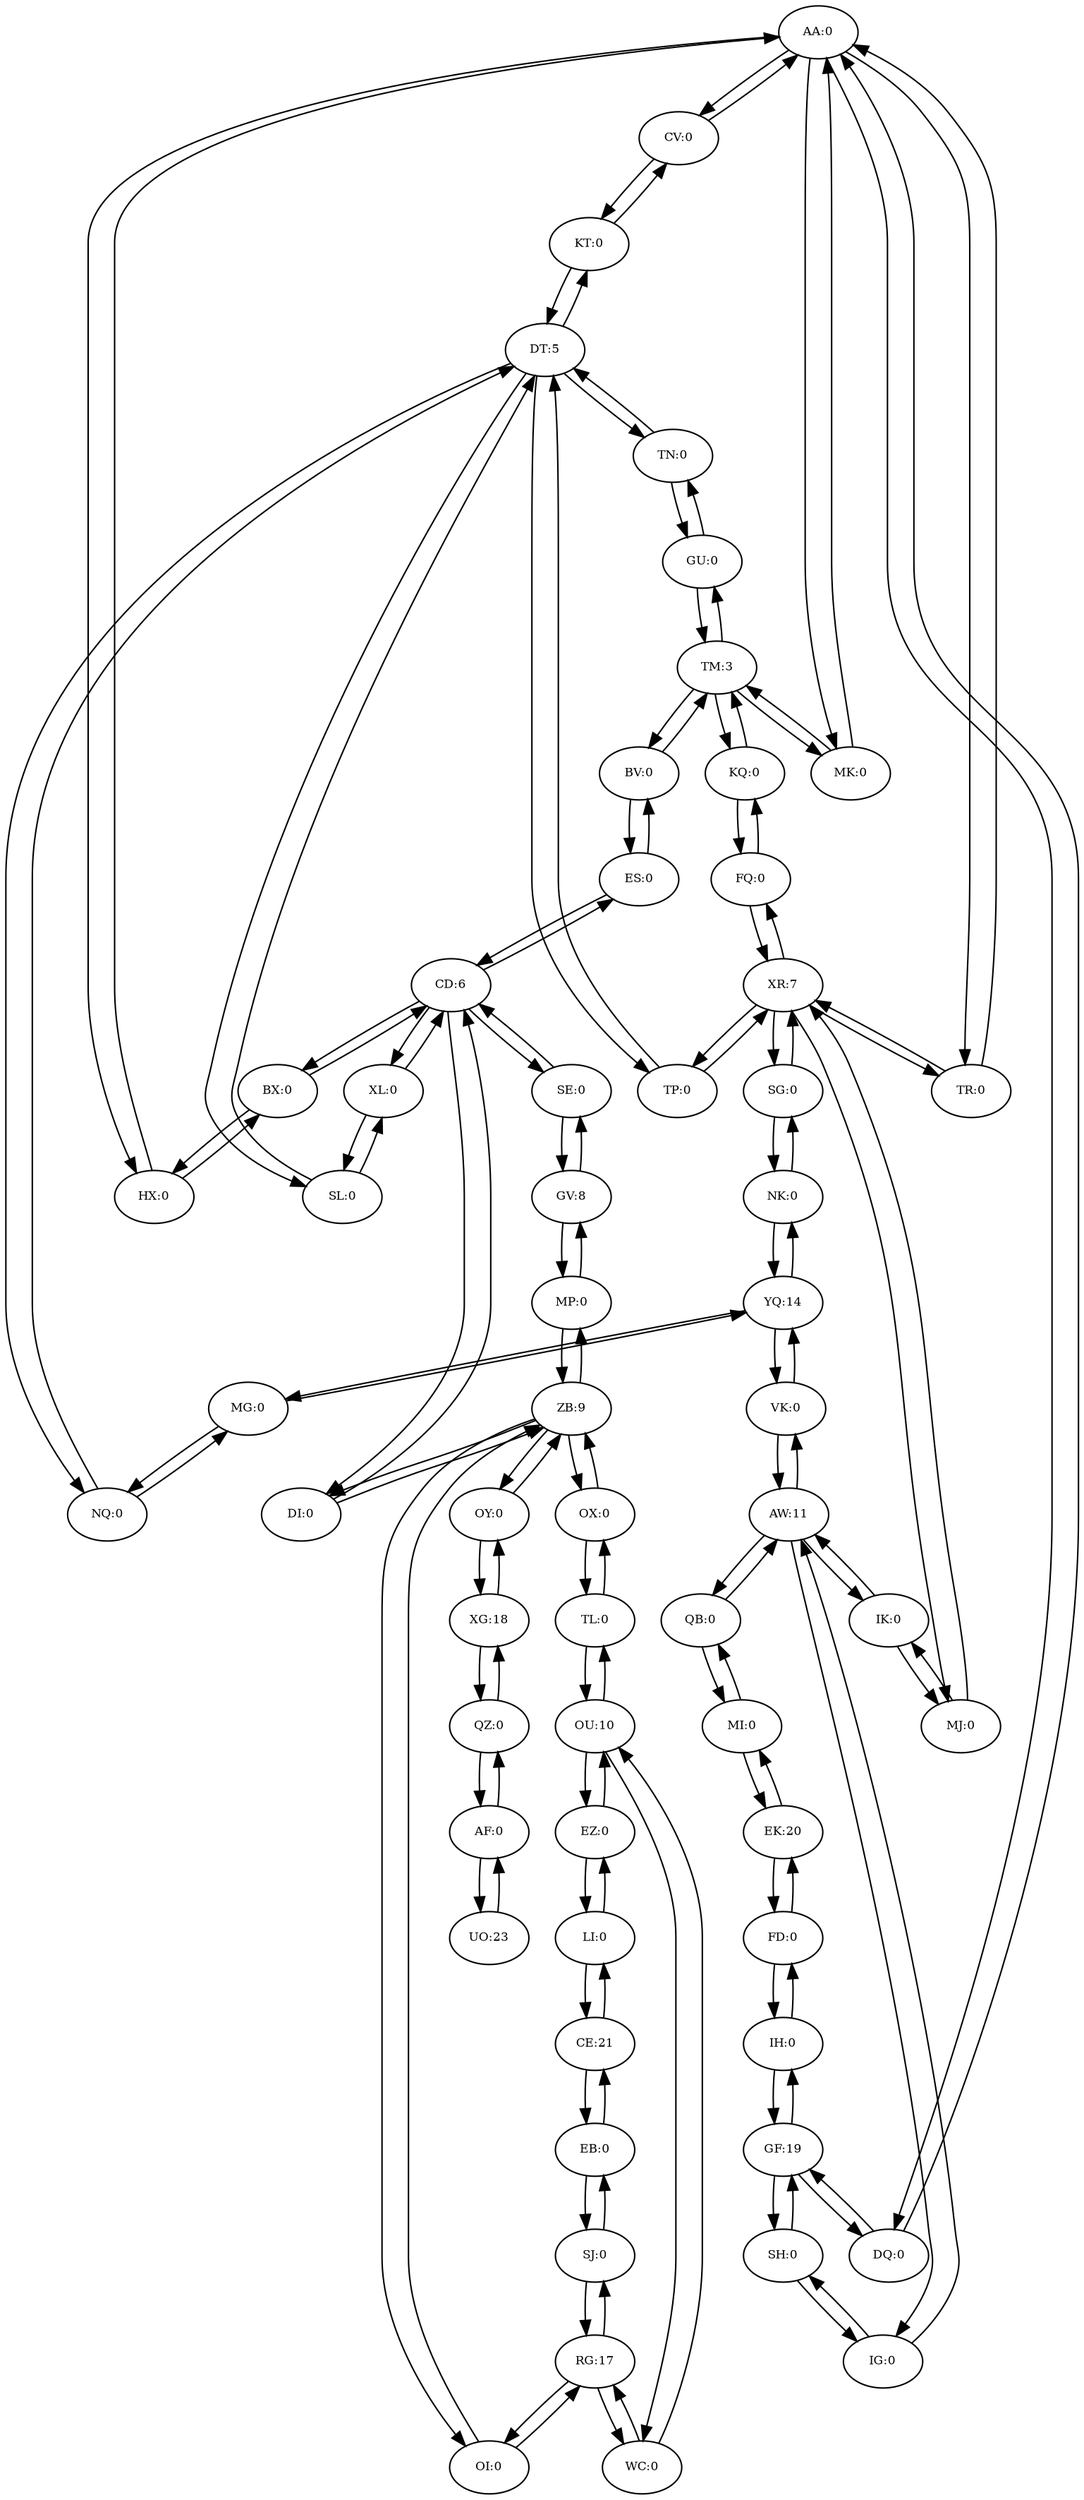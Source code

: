 digraph RGL__DirectedAdjacencyGraph {
    "AA:0" [
        fontsize = 8,
        label = "AA:0"
    ]

    "CV:0" [
        fontsize = 8,
        label = "CV:0"
    ]

    "HX:0" [
        fontsize = 8,
        label = "HX:0"
    ]

    "TR:0" [
        fontsize = 8,
        label = "TR:0"
    ]

    "MK:0" [
        fontsize = 8,
        label = "MK:0"
    ]

    "DQ:0" [
        fontsize = 8,
        label = "DQ:0"
    ]

    "TM:3" [
        fontsize = 8,
        label = "TM:3"
    ]

    "GU:0" [
        fontsize = 8,
        label = "GU:0"
    ]

    "KQ:0" [
        fontsize = 8,
        label = "KQ:0"
    ]

    "BV:0" [
        fontsize = 8,
        label = "BV:0"
    ]

    "BX:0" [
        fontsize = 8,
        label = "BX:0"
    ]

    "CD:6" [
        fontsize = 8,
        label = "CD:6"
    ]

    "GV:8" [
        fontsize = 8,
        label = "GV:8"
    ]

    "MP:0" [
        fontsize = 8,
        label = "MP:0"
    ]

    "SE:0" [
        fontsize = 8,
        label = "SE:0"
    ]

    "OI:0" [
        fontsize = 8,
        label = "OI:0"
    ]

    "ZB:9" [
        fontsize = 8,
        label = "ZB:9"
    ]

    "RG:17" [
        fontsize = 8,
        label = "RG:17"
    ]

    "OY:0" [
        fontsize = 8,
        label = "OY:0"
    ]

    "XG:18" [
        fontsize = 8,
        label = "XG:18"
    ]

    "EZ:0" [
        fontsize = 8,
        label = "EZ:0"
    ]

    "OU:10" [
        fontsize = 8,
        label = "OU:10"
    ]

    "LI:0" [
        fontsize = 8,
        label = "LI:0"
    ]

    "TN:0" [
        fontsize = 8,
        label = "TN:0"
    ]

    "DT:5" [
        fontsize = 8,
        label = "DT:5"
    ]

    "SG:0" [
        fontsize = 8,
        label = "SG:0"
    ]

    "XR:7" [
        fontsize = 8,
        label = "XR:7"
    ]

    "NK:0" [
        fontsize = 8,
        label = "NK:0"
    ]

    "EB:0" [
        fontsize = 8,
        label = "EB:0"
    ]

    "SJ:0" [
        fontsize = 8,
        label = "SJ:0"
    ]

    "CE:21" [
        fontsize = 8,
        label = "CE:21"
    ]

    "QB:0" [
        fontsize = 8,
        label = "QB:0"
    ]

    "AW:11" [
        fontsize = 8,
        label = "AW:11"
    ]

    "MI:0" [
        fontsize = 8,
        label = "MI:0"
    ]

    "IG:0" [
        fontsize = 8,
        label = "IG:0"
    ]

    "IK:0" [
        fontsize = 8,
        label = "IK:0"
    ]

    "VK:0" [
        fontsize = 8,
        label = "VK:0"
    ]

    "SH:0" [
        fontsize = 8,
        label = "SH:0"
    ]

    "MJ:0" [
        fontsize = 8,
        label = "MJ:0"
    ]

    "QZ:0" [
        fontsize = 8,
        label = "QZ:0"
    ]

    "AF:0" [
        fontsize = 8,
        label = "AF:0"
    ]

    "KT:0" [
        fontsize = 8,
        label = "KT:0"
    ]

    "ES:0" [
        fontsize = 8,
        label = "ES:0"
    ]

    "YQ:14" [
        fontsize = 8,
        label = "YQ:14"
    ]

    "SL:0" [
        fontsize = 8,
        label = "SL:0"
    ]

    "XL:0" [
        fontsize = 8,
        label = "XL:0"
    ]

    "WC:0" [
        fontsize = 8,
        label = "WC:0"
    ]

    "DI:0" [
        fontsize = 8,
        label = "DI:0"
    ]

    "OX:0" [
        fontsize = 8,
        label = "OX:0"
    ]

    "GF:19" [
        fontsize = 8,
        label = "GF:19"
    ]

    "IH:0" [
        fontsize = 8,
        label = "IH:0"
    ]

    "TL:0" [
        fontsize = 8,
        label = "TL:0"
    ]

    "EK:20" [
        fontsize = 8,
        label = "EK:20"
    ]

    "FD:0" [
        fontsize = 8,
        label = "FD:0"
    ]

    "UO:23" [
        fontsize = 8,
        label = "UO:23"
    ]

    "MG:0" [
        fontsize = 8,
        label = "MG:0"
    ]

    "FQ:0" [
        fontsize = 8,
        label = "FQ:0"
    ]

    "NQ:0" [
        fontsize = 8,
        label = "NQ:0"
    ]

    "TP:0" [
        fontsize = 8,
        label = "TP:0"
    ]

    "AA:0" -> "CV:0" [
        fontsize = 8
    ]

    "AA:0" -> "HX:0" [
        fontsize = 8
    ]

    "AA:0" -> "TR:0" [
        fontsize = 8
    ]

    "AA:0" -> "MK:0" [
        fontsize = 8
    ]

    "AA:0" -> "DQ:0" [
        fontsize = 8
    ]

    "CV:0" -> "KT:0" [
        fontsize = 8
    ]

    "CV:0" -> "AA:0" [
        fontsize = 8
    ]

    "HX:0" -> "BX:0" [
        fontsize = 8
    ]

    "HX:0" -> "AA:0" [
        fontsize = 8
    ]

    "TR:0" -> "XR:7" [
        fontsize = 8
    ]

    "TR:0" -> "AA:0" [
        fontsize = 8
    ]

    "MK:0" -> "AA:0" [
        fontsize = 8
    ]

    "MK:0" -> "TM:3" [
        fontsize = 8
    ]

    "DQ:0" -> "GF:19" [
        fontsize = 8
    ]

    "DQ:0" -> "AA:0" [
        fontsize = 8
    ]

    "TM:3" -> "GU:0" [
        fontsize = 8
    ]

    "TM:3" -> "KQ:0" [
        fontsize = 8
    ]

    "TM:3" -> "BV:0" [
        fontsize = 8
    ]

    "TM:3" -> "MK:0" [
        fontsize = 8
    ]

    "GU:0" -> "TN:0" [
        fontsize = 8
    ]

    "GU:0" -> "TM:3" [
        fontsize = 8
    ]

    "KQ:0" -> "TM:3" [
        fontsize = 8
    ]

    "KQ:0" -> "FQ:0" [
        fontsize = 8
    ]

    "BV:0" -> "TM:3" [
        fontsize = 8
    ]

    "BV:0" -> "ES:0" [
        fontsize = 8
    ]

    "BX:0" -> "CD:6" [
        fontsize = 8
    ]

    "BX:0" -> "HX:0" [
        fontsize = 8
    ]

    "CD:6" -> "DI:0" [
        fontsize = 8
    ]

    "CD:6" -> "BX:0" [
        fontsize = 8
    ]

    "CD:6" -> "XL:0" [
        fontsize = 8
    ]

    "CD:6" -> "ES:0" [
        fontsize = 8
    ]

    "CD:6" -> "SE:0" [
        fontsize = 8
    ]

    "GV:8" -> "MP:0" [
        fontsize = 8
    ]

    "GV:8" -> "SE:0" [
        fontsize = 8
    ]

    "MP:0" -> "GV:8" [
        fontsize = 8
    ]

    "MP:0" -> "ZB:9" [
        fontsize = 8
    ]

    "SE:0" -> "GV:8" [
        fontsize = 8
    ]

    "SE:0" -> "CD:6" [
        fontsize = 8
    ]

    "OI:0" -> "ZB:9" [
        fontsize = 8
    ]

    "OI:0" -> "RG:17" [
        fontsize = 8
    ]

    "ZB:9" -> "OY:0" [
        fontsize = 8
    ]

    "ZB:9" -> "MP:0" [
        fontsize = 8
    ]

    "ZB:9" -> "DI:0" [
        fontsize = 8
    ]

    "ZB:9" -> "OX:0" [
        fontsize = 8
    ]

    "ZB:9" -> "OI:0" [
        fontsize = 8
    ]

    "RG:17" -> "SJ:0" [
        fontsize = 8
    ]

    "RG:17" -> "OI:0" [
        fontsize = 8
    ]

    "RG:17" -> "WC:0" [
        fontsize = 8
    ]

    "OY:0" -> "XG:18" [
        fontsize = 8
    ]

    "OY:0" -> "ZB:9" [
        fontsize = 8
    ]

    "XG:18" -> "QZ:0" [
        fontsize = 8
    ]

    "XG:18" -> "OY:0" [
        fontsize = 8
    ]

    "EZ:0" -> "OU:10" [
        fontsize = 8
    ]

    "EZ:0" -> "LI:0" [
        fontsize = 8
    ]

    "OU:10" -> "EZ:0" [
        fontsize = 8
    ]

    "OU:10" -> "TL:0" [
        fontsize = 8
    ]

    "OU:10" -> "WC:0" [
        fontsize = 8
    ]

    "LI:0" -> "EZ:0" [
        fontsize = 8
    ]

    "LI:0" -> "CE:21" [
        fontsize = 8
    ]

    "TN:0" -> "DT:5" [
        fontsize = 8
    ]

    "TN:0" -> "GU:0" [
        fontsize = 8
    ]

    "DT:5" -> "NQ:0" [
        fontsize = 8
    ]

    "DT:5" -> "TP:0" [
        fontsize = 8
    ]

    "DT:5" -> "KT:0" [
        fontsize = 8
    ]

    "DT:5" -> "SL:0" [
        fontsize = 8
    ]

    "DT:5" -> "TN:0" [
        fontsize = 8
    ]

    "SG:0" -> "XR:7" [
        fontsize = 8
    ]

    "SG:0" -> "NK:0" [
        fontsize = 8
    ]

    "XR:7" -> "TR:0" [
        fontsize = 8
    ]

    "XR:7" -> "FQ:0" [
        fontsize = 8
    ]

    "XR:7" -> "TP:0" [
        fontsize = 8
    ]

    "XR:7" -> "MJ:0" [
        fontsize = 8
    ]

    "XR:7" -> "SG:0" [
        fontsize = 8
    ]

    "NK:0" -> "YQ:14" [
        fontsize = 8
    ]

    "NK:0" -> "SG:0" [
        fontsize = 8
    ]

    "EB:0" -> "SJ:0" [
        fontsize = 8
    ]

    "EB:0" -> "CE:21" [
        fontsize = 8
    ]

    "SJ:0" -> "RG:17" [
        fontsize = 8
    ]

    "SJ:0" -> "EB:0" [
        fontsize = 8
    ]

    "CE:21" -> "LI:0" [
        fontsize = 8
    ]

    "CE:21" -> "EB:0" [
        fontsize = 8
    ]

    "QB:0" -> "AW:11" [
        fontsize = 8
    ]

    "QB:0" -> "MI:0" [
        fontsize = 8
    ]

    "AW:11" -> "QB:0" [
        fontsize = 8
    ]

    "AW:11" -> "IG:0" [
        fontsize = 8
    ]

    "AW:11" -> "IK:0" [
        fontsize = 8
    ]

    "AW:11" -> "VK:0" [
        fontsize = 8
    ]

    "MI:0" -> "EK:20" [
        fontsize = 8
    ]

    "MI:0" -> "QB:0" [
        fontsize = 8
    ]

    "IG:0" -> "AW:11" [
        fontsize = 8
    ]

    "IG:0" -> "SH:0" [
        fontsize = 8
    ]

    "IK:0" -> "MJ:0" [
        fontsize = 8
    ]

    "IK:0" -> "AW:11" [
        fontsize = 8
    ]

    "VK:0" -> "YQ:14" [
        fontsize = 8
    ]

    "VK:0" -> "AW:11" [
        fontsize = 8
    ]

    "SH:0" -> "IG:0" [
        fontsize = 8
    ]

    "SH:0" -> "GF:19" [
        fontsize = 8
    ]

    "MJ:0" -> "IK:0" [
        fontsize = 8
    ]

    "MJ:0" -> "XR:7" [
        fontsize = 8
    ]

    "QZ:0" -> "AF:0" [
        fontsize = 8
    ]

    "QZ:0" -> "XG:18" [
        fontsize = 8
    ]

    "AF:0" -> "UO:23" [
        fontsize = 8
    ]

    "AF:0" -> "QZ:0" [
        fontsize = 8
    ]

    "KT:0" -> "DT:5" [
        fontsize = 8
    ]

    "KT:0" -> "CV:0" [
        fontsize = 8
    ]

    "ES:0" -> "BV:0" [
        fontsize = 8
    ]

    "ES:0" -> "CD:6" [
        fontsize = 8
    ]

    "YQ:14" -> "VK:0" [
        fontsize = 8
    ]

    "YQ:14" -> "MG:0" [
        fontsize = 8
    ]

    "YQ:14" -> "NK:0" [
        fontsize = 8
    ]

    "SL:0" -> "DT:5" [
        fontsize = 8
    ]

    "SL:0" -> "XL:0" [
        fontsize = 8
    ]

    "XL:0" -> "CD:6" [
        fontsize = 8
    ]

    "XL:0" -> "SL:0" [
        fontsize = 8
    ]

    "WC:0" -> "RG:17" [
        fontsize = 8
    ]

    "WC:0" -> "OU:10" [
        fontsize = 8
    ]

    "DI:0" -> "ZB:9" [
        fontsize = 8
    ]

    "DI:0" -> "CD:6" [
        fontsize = 8
    ]

    "OX:0" -> "TL:0" [
        fontsize = 8
    ]

    "OX:0" -> "ZB:9" [
        fontsize = 8
    ]

    "GF:19" -> "DQ:0" [
        fontsize = 8
    ]

    "GF:19" -> "SH:0" [
        fontsize = 8
    ]

    "GF:19" -> "IH:0" [
        fontsize = 8
    ]

    "IH:0" -> "GF:19" [
        fontsize = 8
    ]

    "IH:0" -> "FD:0" [
        fontsize = 8
    ]

    "TL:0" -> "OU:10" [
        fontsize = 8
    ]

    "TL:0" -> "OX:0" [
        fontsize = 8
    ]

    "EK:20" -> "FD:0" [
        fontsize = 8
    ]

    "EK:20" -> "MI:0" [
        fontsize = 8
    ]

    "FD:0" -> "IH:0" [
        fontsize = 8
    ]

    "FD:0" -> "EK:20" [
        fontsize = 8
    ]

    "UO:23" -> "AF:0" [
        fontsize = 8
    ]

    "MG:0" -> "NQ:0" [
        fontsize = 8
    ]

    "MG:0" -> "YQ:14" [
        fontsize = 8
    ]

    "FQ:0" -> "XR:7" [
        fontsize = 8
    ]

    "FQ:0" -> "KQ:0" [
        fontsize = 8
    ]

    "NQ:0" -> "DT:5" [
        fontsize = 8
    ]

    "NQ:0" -> "MG:0" [
        fontsize = 8
    ]

    "TP:0" -> "XR:7" [
        fontsize = 8
    ]

    "TP:0" -> "DT:5" [
        fontsize = 8
    ]
}
